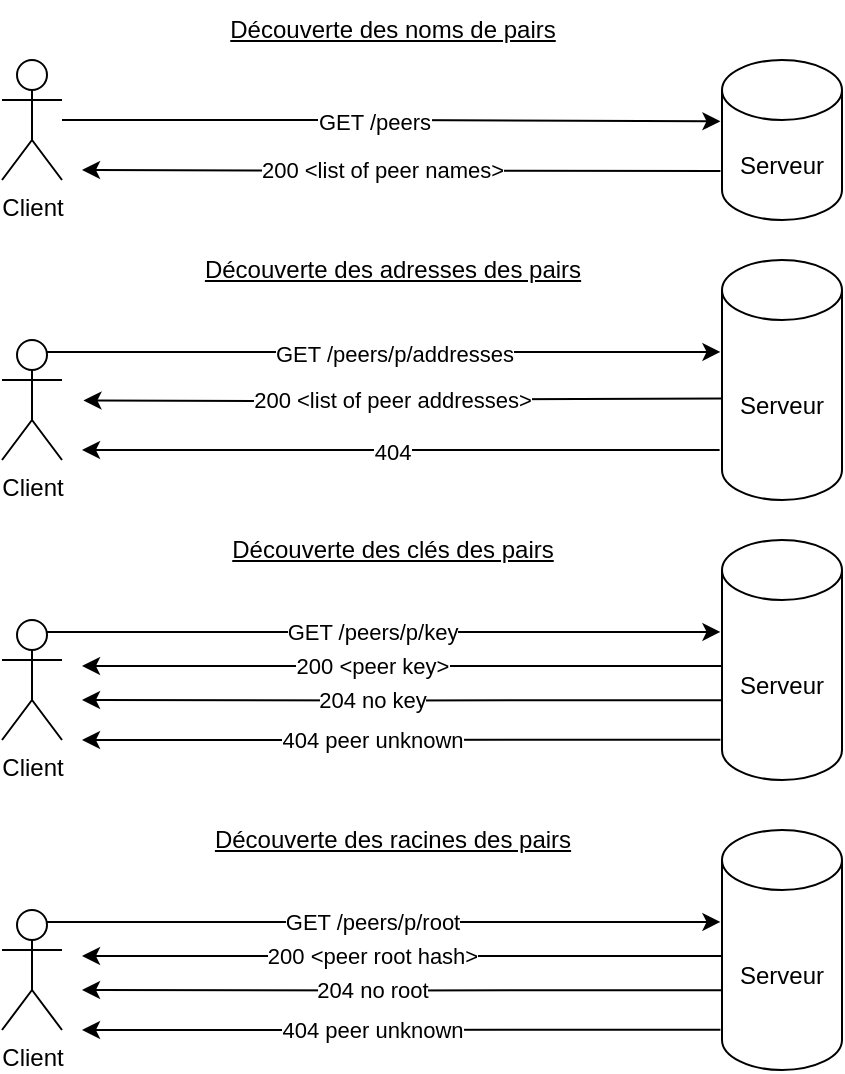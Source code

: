 <mxfile version="22.1.2" type="device">
  <diagram name="Page-1" id="I8iZURU4jYxlRS7I1t3V">
    <mxGraphModel dx="941" dy="581" grid="1" gridSize="10" guides="1" tooltips="1" connect="1" arrows="1" fold="1" page="1" pageScale="1" pageWidth="827" pageHeight="1169" math="0" shadow="0">
      <root>
        <mxCell id="0" />
        <mxCell id="1" parent="0" />
        <mxCell id="U740yM_ibB8ZdfAQqeTB-1" value="Client" style="shape=umlActor;verticalLabelPosition=bottom;verticalAlign=top;html=1;outlineConnect=0;" parent="1" vertex="1">
          <mxGeometry x="70" y="80" width="30" height="60" as="geometry" />
        </mxCell>
        <mxCell id="U740yM_ibB8ZdfAQqeTB-6" style="edgeStyle=orthogonalEdgeStyle;rounded=0;orthogonalLoop=1;jettySize=auto;html=1;exitX=-0.013;exitY=0.693;exitDx=0;exitDy=0;exitPerimeter=0;" parent="1" source="U740yM_ibB8ZdfAQqeTB-2" edge="1">
          <mxGeometry relative="1" as="geometry">
            <mxPoint x="110" y="135" as="targetPoint" />
          </mxGeometry>
        </mxCell>
        <mxCell id="U740yM_ibB8ZdfAQqeTB-51" value="200 &amp;lt;list of peer names&amp;gt;" style="edgeLabel;html=1;align=center;verticalAlign=middle;resizable=0;points=[];" parent="U740yM_ibB8ZdfAQqeTB-6" vertex="1" connectable="0">
          <mxGeometry x="0.061" y="-1" relative="1" as="geometry">
            <mxPoint as="offset" />
          </mxGeometry>
        </mxCell>
        <mxCell id="U740yM_ibB8ZdfAQqeTB-2" value="Serveur" style="shape=cylinder3;whiteSpace=wrap;html=1;boundedLbl=1;backgroundOutline=1;size=15;" parent="1" vertex="1">
          <mxGeometry x="430" y="80" width="60" height="80" as="geometry" />
        </mxCell>
        <mxCell id="U740yM_ibB8ZdfAQqeTB-4" style="edgeStyle=orthogonalEdgeStyle;rounded=0;orthogonalLoop=1;jettySize=auto;html=1;entryX=-0.013;entryY=0.383;entryDx=0;entryDy=0;entryPerimeter=0;" parent="1" source="U740yM_ibB8ZdfAQqeTB-1" target="U740yM_ibB8ZdfAQqeTB-2" edge="1">
          <mxGeometry relative="1" as="geometry" />
        </mxCell>
        <mxCell id="U740yM_ibB8ZdfAQqeTB-50" value="GET /peers" style="edgeLabel;html=1;align=center;verticalAlign=middle;resizable=0;points=[];" parent="U740yM_ibB8ZdfAQqeTB-4" vertex="1" connectable="0">
          <mxGeometry x="-0.057" y="-1" relative="1" as="geometry">
            <mxPoint as="offset" />
          </mxGeometry>
        </mxCell>
        <mxCell id="U740yM_ibB8ZdfAQqeTB-8" value="&lt;u&gt;Découverte des noms de&amp;nbsp;pairs&lt;/u&gt;" style="text;html=1;align=center;verticalAlign=middle;resizable=0;points=[];autosize=1;strokeColor=none;fillColor=none;" parent="1" vertex="1">
          <mxGeometry x="170" y="50" width="190" height="30" as="geometry" />
        </mxCell>
        <mxCell id="U740yM_ibB8ZdfAQqeTB-18" value="Client" style="shape=umlActor;verticalLabelPosition=bottom;verticalAlign=top;html=1;outlineConnect=0;" parent="1" vertex="1">
          <mxGeometry x="70" y="220" width="30" height="60" as="geometry" />
        </mxCell>
        <mxCell id="U740yM_ibB8ZdfAQqeTB-19" style="edgeStyle=orthogonalEdgeStyle;rounded=0;orthogonalLoop=1;jettySize=auto;html=1;exitX=-0.02;exitY=0.792;exitDx=0;exitDy=0;exitPerimeter=0;" parent="1" source="U740yM_ibB8ZdfAQqeTB-21" edge="1">
          <mxGeometry relative="1" as="geometry">
            <mxPoint x="110" y="275" as="targetPoint" />
          </mxGeometry>
        </mxCell>
        <mxCell id="U740yM_ibB8ZdfAQqeTB-49" value="404" style="edgeLabel;html=1;align=center;verticalAlign=middle;resizable=0;points=[];" parent="U740yM_ibB8ZdfAQqeTB-19" vertex="1" connectable="0">
          <mxGeometry x="0.093" relative="1" as="geometry">
            <mxPoint x="10" as="offset" />
          </mxGeometry>
        </mxCell>
        <mxCell id="U740yM_ibB8ZdfAQqeTB-29" style="edgeStyle=orthogonalEdgeStyle;rounded=0;orthogonalLoop=1;jettySize=auto;html=1;exitX=-0.012;exitY=0.575;exitDx=0;exitDy=0;exitPerimeter=0;" parent="1" edge="1">
          <mxGeometry relative="1" as="geometry">
            <mxPoint x="110.72" y="250.25" as="targetPoint" />
            <mxPoint x="430" y="249.25" as="sourcePoint" />
          </mxGeometry>
        </mxCell>
        <mxCell id="jJPa6HPW8aQxy65Yr2zn-2" value="200 &amp;lt;list of peer addresses&amp;gt;" style="edgeLabel;html=1;align=center;verticalAlign=middle;resizable=0;points=[];" vertex="1" connectable="0" parent="U740yM_ibB8ZdfAQqeTB-29">
          <mxGeometry x="-0.001" relative="1" as="geometry">
            <mxPoint x="-6" y="-1" as="offset" />
          </mxGeometry>
        </mxCell>
        <mxCell id="U740yM_ibB8ZdfAQqeTB-21" value="Serveur" style="shape=cylinder3;whiteSpace=wrap;html=1;boundedLbl=1;backgroundOutline=1;size=15;" parent="1" vertex="1">
          <mxGeometry x="430" y="180" width="60" height="120" as="geometry" />
        </mxCell>
        <mxCell id="U740yM_ibB8ZdfAQqeTB-22" style="edgeStyle=orthogonalEdgeStyle;rounded=0;orthogonalLoop=1;jettySize=auto;html=1;entryX=-0.013;entryY=0.383;entryDx=0;entryDy=0;entryPerimeter=0;exitX=0.75;exitY=0.1;exitDx=0;exitDy=0;exitPerimeter=0;" parent="1" source="U740yM_ibB8ZdfAQqeTB-18" target="U740yM_ibB8ZdfAQqeTB-21" edge="1">
          <mxGeometry relative="1" as="geometry" />
        </mxCell>
        <mxCell id="jJPa6HPW8aQxy65Yr2zn-1" value="GET /peers/p/addresses" style="edgeLabel;html=1;align=center;verticalAlign=middle;resizable=0;points=[];" vertex="1" connectable="0" parent="U740yM_ibB8ZdfAQqeTB-22">
          <mxGeometry x="0.069" y="-1" relative="1" as="geometry">
            <mxPoint x="-7" as="offset" />
          </mxGeometry>
        </mxCell>
        <mxCell id="U740yM_ibB8ZdfAQqeTB-24" value="&lt;u&gt;Découverte des adresses des pairs&lt;/u&gt;" style="text;html=1;align=center;verticalAlign=middle;resizable=0;points=[];autosize=1;strokeColor=none;fillColor=none;" parent="1" vertex="1">
          <mxGeometry x="160" y="170" width="210" height="30" as="geometry" />
        </mxCell>
        <mxCell id="U740yM_ibB8ZdfAQqeTB-32" value="Client" style="shape=umlActor;verticalLabelPosition=bottom;verticalAlign=top;html=1;outlineConnect=0;" parent="1" vertex="1">
          <mxGeometry x="70" y="360" width="30" height="60" as="geometry" />
        </mxCell>
        <mxCell id="U740yM_ibB8ZdfAQqeTB-33" style="edgeStyle=orthogonalEdgeStyle;rounded=0;orthogonalLoop=1;jettySize=auto;html=1;exitX=-0.003;exitY=0.668;exitDx=0;exitDy=0;exitPerimeter=0;" parent="1" source="U740yM_ibB8ZdfAQqeTB-36" edge="1">
          <mxGeometry relative="1" as="geometry">
            <mxPoint x="110" y="400" as="targetPoint" />
          </mxGeometry>
        </mxCell>
        <mxCell id="U740yM_ibB8ZdfAQqeTB-44" value="204 no key" style="edgeLabel;html=1;align=center;verticalAlign=middle;resizable=0;points=[];" parent="U740yM_ibB8ZdfAQqeTB-33" vertex="1" connectable="0">
          <mxGeometry x="0.138" y="-1" relative="1" as="geometry">
            <mxPoint x="7" as="offset" />
          </mxGeometry>
        </mxCell>
        <mxCell id="U740yM_ibB8ZdfAQqeTB-35" style="edgeStyle=orthogonalEdgeStyle;rounded=0;orthogonalLoop=1;jettySize=auto;html=1;exitX=0.007;exitY=0.525;exitDx=0;exitDy=0;exitPerimeter=0;" parent="1" source="U740yM_ibB8ZdfAQqeTB-36" edge="1">
          <mxGeometry relative="1" as="geometry">
            <mxPoint x="110" y="383" as="targetPoint" />
          </mxGeometry>
        </mxCell>
        <mxCell id="U740yM_ibB8ZdfAQqeTB-42" value="200 &amp;lt;peer key&amp;gt;" style="edgeLabel;html=1;align=center;verticalAlign=middle;resizable=0;points=[];" parent="U740yM_ibB8ZdfAQqeTB-35" vertex="1" connectable="0">
          <mxGeometry x="0.603" y="-1" relative="1" as="geometry">
            <mxPoint x="81" y="1" as="offset" />
          </mxGeometry>
        </mxCell>
        <mxCell id="U740yM_ibB8ZdfAQqeTB-36" value="Serveur" style="shape=cylinder3;whiteSpace=wrap;html=1;boundedLbl=1;backgroundOutline=1;size=15;" parent="1" vertex="1">
          <mxGeometry x="430" y="320" width="60" height="120" as="geometry" />
        </mxCell>
        <mxCell id="U740yM_ibB8ZdfAQqeTB-37" style="edgeStyle=orthogonalEdgeStyle;rounded=0;orthogonalLoop=1;jettySize=auto;html=1;entryX=-0.013;entryY=0.383;entryDx=0;entryDy=0;entryPerimeter=0;exitX=0.75;exitY=0.1;exitDx=0;exitDy=0;exitPerimeter=0;" parent="1" source="U740yM_ibB8ZdfAQqeTB-32" target="U740yM_ibB8ZdfAQqeTB-36" edge="1">
          <mxGeometry relative="1" as="geometry" />
        </mxCell>
        <mxCell id="U740yM_ibB8ZdfAQqeTB-47" value="GET /peers/p/key" style="edgeLabel;html=1;align=center;verticalAlign=middle;resizable=0;points=[];" parent="U740yM_ibB8ZdfAQqeTB-37" vertex="1" connectable="0">
          <mxGeometry x="0.016" relative="1" as="geometry">
            <mxPoint x="-9" as="offset" />
          </mxGeometry>
        </mxCell>
        <mxCell id="U740yM_ibB8ZdfAQqeTB-39" value="&lt;u&gt;Découverte des clés des pairs&lt;/u&gt;" style="text;html=1;align=center;verticalAlign=middle;resizable=0;points=[];autosize=1;strokeColor=none;fillColor=none;" parent="1" vertex="1">
          <mxGeometry x="175" y="310" width="180" height="30" as="geometry" />
        </mxCell>
        <mxCell id="U740yM_ibB8ZdfAQqeTB-45" value="" style="endArrow=classic;html=1;rounded=0;exitX=-0.013;exitY=0.832;exitDx=0;exitDy=0;exitPerimeter=0;" parent="1" source="U740yM_ibB8ZdfAQqeTB-36" edge="1">
          <mxGeometry width="50" height="50" relative="1" as="geometry">
            <mxPoint x="185" y="470" as="sourcePoint" />
            <mxPoint x="110" y="420" as="targetPoint" />
          </mxGeometry>
        </mxCell>
        <mxCell id="U740yM_ibB8ZdfAQqeTB-46" value="404 peer unknown" style="edgeLabel;html=1;align=center;verticalAlign=middle;resizable=0;points=[];" parent="U740yM_ibB8ZdfAQqeTB-45" vertex="1" connectable="0">
          <mxGeometry x="-0.133" y="-1" relative="1" as="geometry">
            <mxPoint x="-36" y="1" as="offset" />
          </mxGeometry>
        </mxCell>
        <mxCell id="U740yM_ibB8ZdfAQqeTB-52" value="Client" style="shape=umlActor;verticalLabelPosition=bottom;verticalAlign=top;html=1;outlineConnect=0;" parent="1" vertex="1">
          <mxGeometry x="70" y="505" width="30" height="60" as="geometry" />
        </mxCell>
        <mxCell id="U740yM_ibB8ZdfAQqeTB-53" style="edgeStyle=orthogonalEdgeStyle;rounded=0;orthogonalLoop=1;jettySize=auto;html=1;exitX=-0.003;exitY=0.668;exitDx=0;exitDy=0;exitPerimeter=0;" parent="1" source="U740yM_ibB8ZdfAQqeTB-57" edge="1">
          <mxGeometry relative="1" as="geometry">
            <mxPoint x="110" y="545" as="targetPoint" />
          </mxGeometry>
        </mxCell>
        <mxCell id="U740yM_ibB8ZdfAQqeTB-54" value="204 no root" style="edgeLabel;html=1;align=center;verticalAlign=middle;resizable=0;points=[];" parent="U740yM_ibB8ZdfAQqeTB-53" vertex="1" connectable="0">
          <mxGeometry x="0.138" y="-1" relative="1" as="geometry">
            <mxPoint x="7" as="offset" />
          </mxGeometry>
        </mxCell>
        <mxCell id="U740yM_ibB8ZdfAQqeTB-55" style="edgeStyle=orthogonalEdgeStyle;rounded=0;orthogonalLoop=1;jettySize=auto;html=1;exitX=0.007;exitY=0.525;exitDx=0;exitDy=0;exitPerimeter=0;" parent="1" source="U740yM_ibB8ZdfAQqeTB-57" edge="1">
          <mxGeometry relative="1" as="geometry">
            <mxPoint x="110" y="528" as="targetPoint" />
          </mxGeometry>
        </mxCell>
        <mxCell id="U740yM_ibB8ZdfAQqeTB-56" value="200 &amp;lt;peer root hash&amp;gt;" style="edgeLabel;html=1;align=center;verticalAlign=middle;resizable=0;points=[];" parent="U740yM_ibB8ZdfAQqeTB-55" vertex="1" connectable="0">
          <mxGeometry x="0.603" y="-1" relative="1" as="geometry">
            <mxPoint x="81" y="1" as="offset" />
          </mxGeometry>
        </mxCell>
        <mxCell id="U740yM_ibB8ZdfAQqeTB-57" value="Serveur" style="shape=cylinder3;whiteSpace=wrap;html=1;boundedLbl=1;backgroundOutline=1;size=15;" parent="1" vertex="1">
          <mxGeometry x="430" y="465" width="60" height="120" as="geometry" />
        </mxCell>
        <mxCell id="U740yM_ibB8ZdfAQqeTB-58" style="edgeStyle=orthogonalEdgeStyle;rounded=0;orthogonalLoop=1;jettySize=auto;html=1;entryX=-0.013;entryY=0.383;entryDx=0;entryDy=0;entryPerimeter=0;exitX=0.75;exitY=0.1;exitDx=0;exitDy=0;exitPerimeter=0;" parent="1" source="U740yM_ibB8ZdfAQqeTB-52" target="U740yM_ibB8ZdfAQqeTB-57" edge="1">
          <mxGeometry relative="1" as="geometry" />
        </mxCell>
        <mxCell id="U740yM_ibB8ZdfAQqeTB-59" value="GET /peers/p/root" style="edgeLabel;html=1;align=center;verticalAlign=middle;resizable=0;points=[];" parent="U740yM_ibB8ZdfAQqeTB-58" vertex="1" connectable="0">
          <mxGeometry x="0.016" relative="1" as="geometry">
            <mxPoint x="-9" as="offset" />
          </mxGeometry>
        </mxCell>
        <mxCell id="U740yM_ibB8ZdfAQqeTB-60" value="&lt;u&gt;Découverte des racines des pairs&lt;/u&gt;" style="text;html=1;align=center;verticalAlign=middle;resizable=0;points=[];autosize=1;strokeColor=none;fillColor=none;" parent="1" vertex="1">
          <mxGeometry x="165" y="455" width="200" height="30" as="geometry" />
        </mxCell>
        <mxCell id="U740yM_ibB8ZdfAQqeTB-61" value="" style="endArrow=classic;html=1;rounded=0;exitX=-0.013;exitY=0.832;exitDx=0;exitDy=0;exitPerimeter=0;" parent="1" source="U740yM_ibB8ZdfAQqeTB-57" edge="1">
          <mxGeometry width="50" height="50" relative="1" as="geometry">
            <mxPoint x="185" y="615" as="sourcePoint" />
            <mxPoint x="110" y="565" as="targetPoint" />
          </mxGeometry>
        </mxCell>
        <mxCell id="U740yM_ibB8ZdfAQqeTB-62" value="404 peer unknown" style="edgeLabel;html=1;align=center;verticalAlign=middle;resizable=0;points=[];" parent="U740yM_ibB8ZdfAQqeTB-61" vertex="1" connectable="0">
          <mxGeometry x="-0.133" y="-1" relative="1" as="geometry">
            <mxPoint x="-36" y="1" as="offset" />
          </mxGeometry>
        </mxCell>
      </root>
    </mxGraphModel>
  </diagram>
</mxfile>
